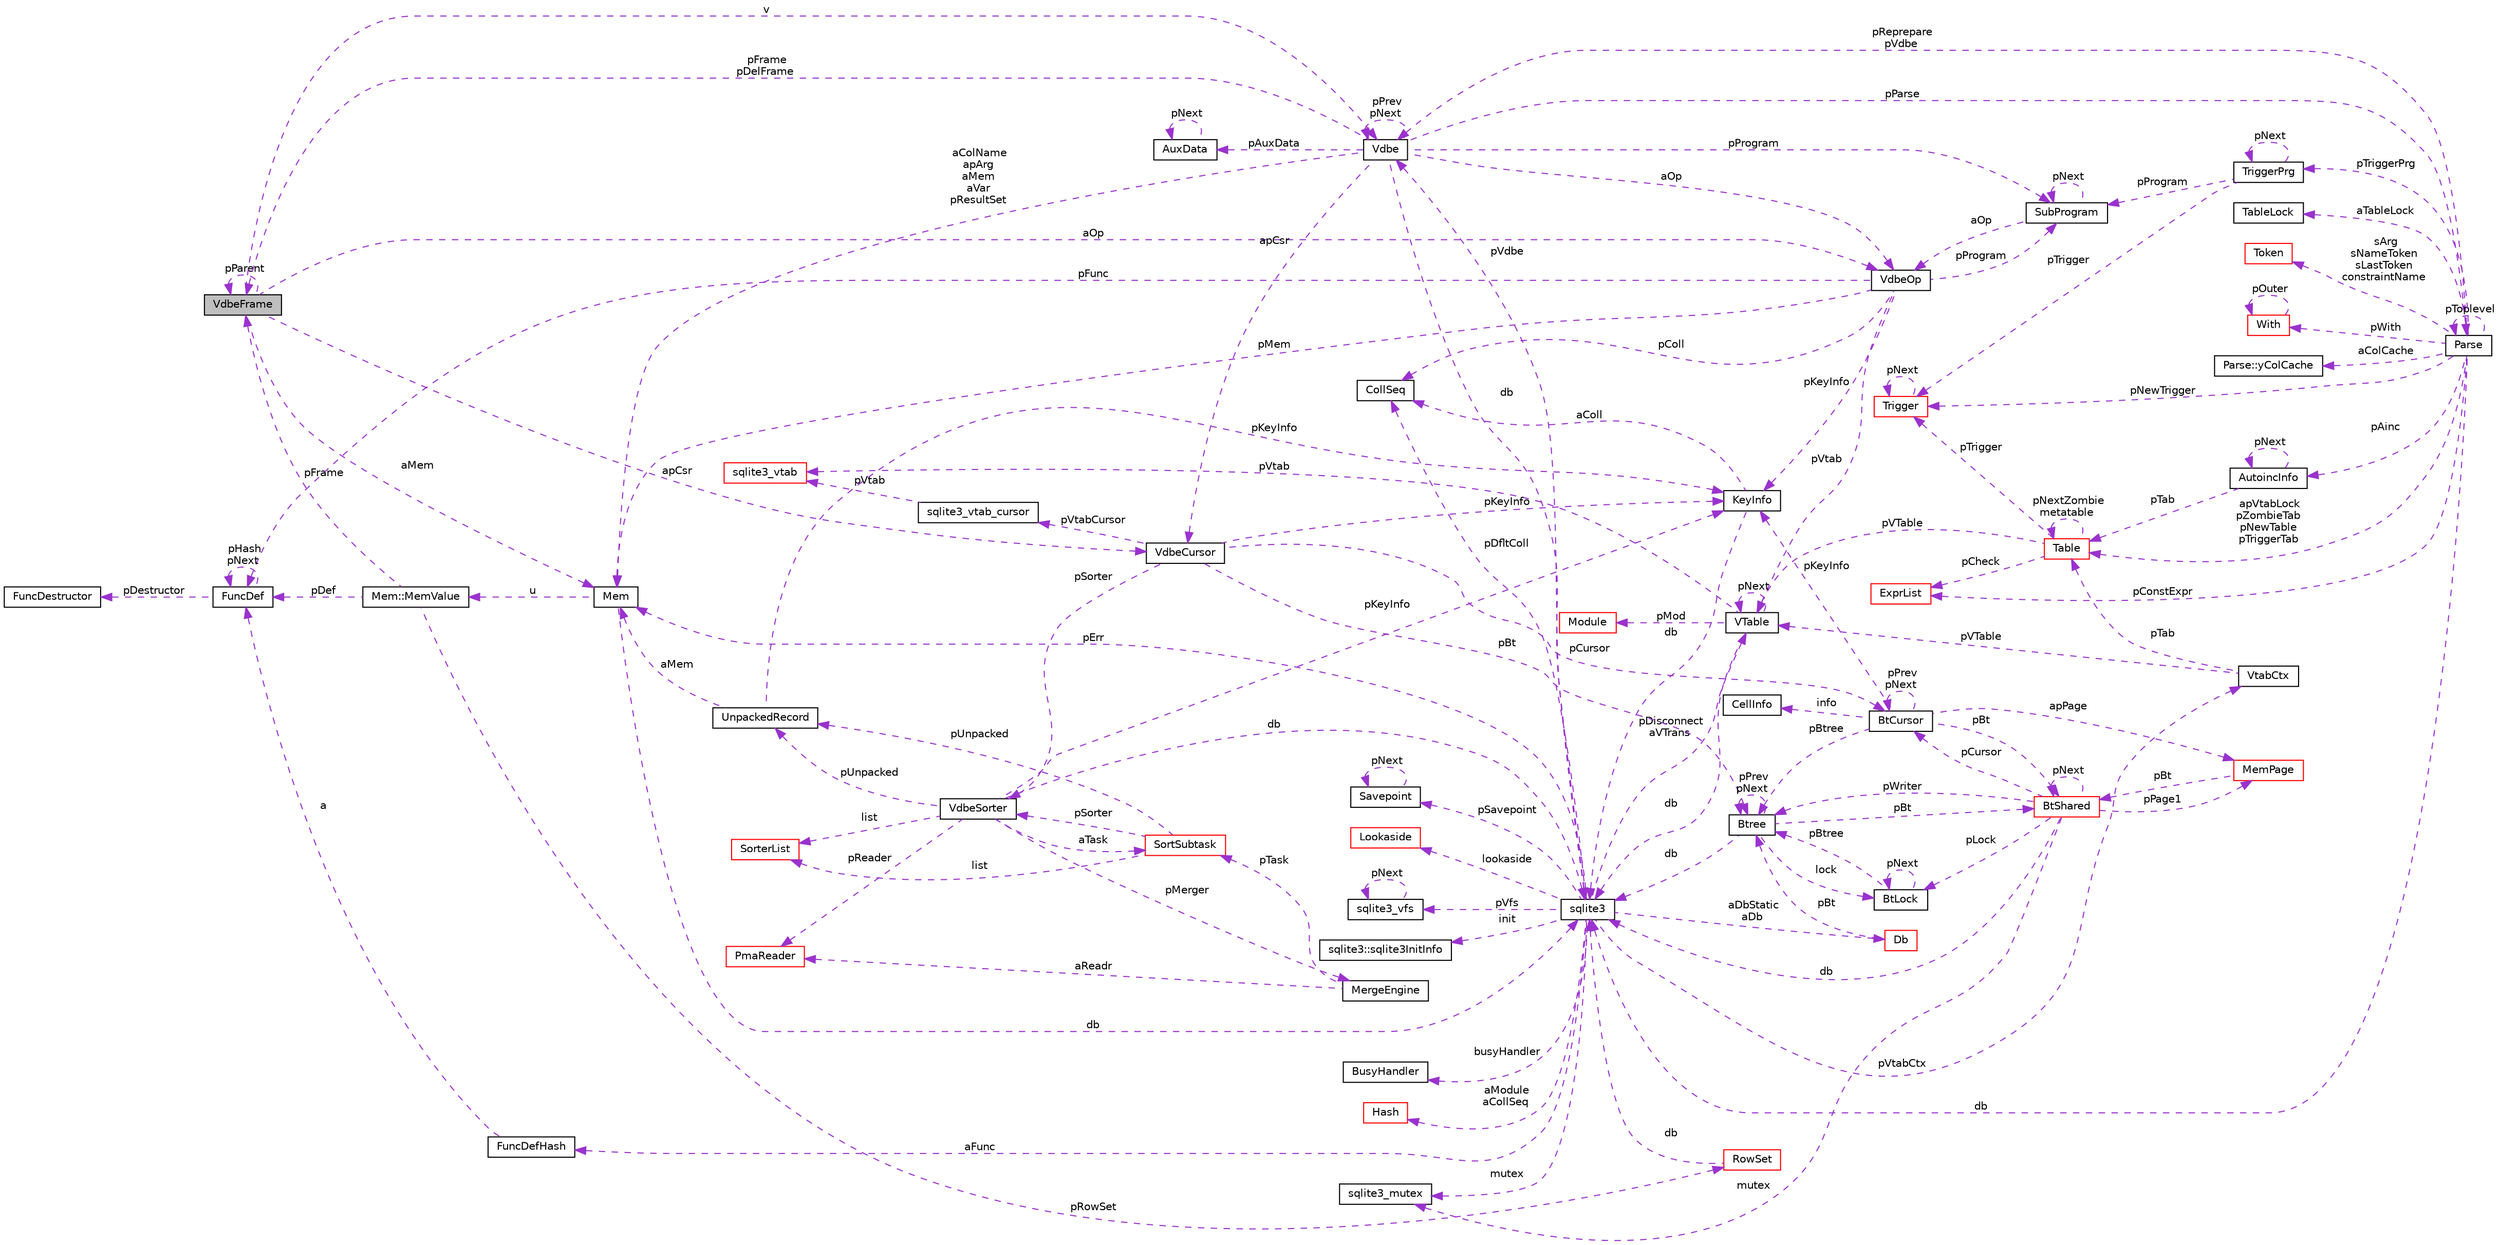 digraph "VdbeFrame"
{
  edge [fontname="Helvetica",fontsize="10",labelfontname="Helvetica",labelfontsize="10"];
  node [fontname="Helvetica",fontsize="10",shape=record];
  rankdir="LR";
  Node1 [label="VdbeFrame",height=0.2,width=0.4,color="black", fillcolor="grey75", style="filled", fontcolor="black"];
  Node2 -> Node1 [dir="back",color="darkorchid3",fontsize="10",style="dashed",label=" aMem" ,fontname="Helvetica"];
  Node2 [label="Mem",height=0.2,width=0.4,color="black", fillcolor="white", style="filled",URL="$struct_mem.html"];
  Node3 -> Node2 [dir="back",color="darkorchid3",fontsize="10",style="dashed",label=" u" ,fontname="Helvetica"];
  Node3 [label="Mem::MemValue",height=0.2,width=0.4,color="black", fillcolor="white", style="filled",URL="$union_mem_1_1_mem_value.html"];
  Node1 -> Node3 [dir="back",color="darkorchid3",fontsize="10",style="dashed",label=" pFrame" ,fontname="Helvetica"];
  Node4 -> Node3 [dir="back",color="darkorchid3",fontsize="10",style="dashed",label=" pRowSet" ,fontname="Helvetica"];
  Node4 [label="RowSet",height=0.2,width=0.4,color="red", fillcolor="white", style="filled",URL="$struct_row_set.html"];
  Node5 -> Node4 [dir="back",color="darkorchid3",fontsize="10",style="dashed",label=" db" ,fontname="Helvetica"];
  Node5 [label="sqlite3",height=0.2,width=0.4,color="black", fillcolor="white", style="filled",URL="$structsqlite3.html"];
  Node2 -> Node5 [dir="back",color="darkorchid3",fontsize="10",style="dashed",label=" pErr" ,fontname="Helvetica"];
  Node6 -> Node5 [dir="back",color="darkorchid3",fontsize="10",style="dashed",label=" pVdbe" ,fontname="Helvetica"];
  Node6 [label="Vdbe",height=0.2,width=0.4,color="black", fillcolor="white", style="filled",URL="$struct_vdbe.html"];
  Node6 -> Node6 [dir="back",color="darkorchid3",fontsize="10",style="dashed",label=" pPrev\npNext" ,fontname="Helvetica"];
  Node2 -> Node6 [dir="back",color="darkorchid3",fontsize="10",style="dashed",label=" aColName\napArg\naMem\naVar\npResultSet" ,fontname="Helvetica"];
  Node5 -> Node6 [dir="back",color="darkorchid3",fontsize="10",style="dashed",label=" db" ,fontname="Helvetica"];
  Node1 -> Node6 [dir="back",color="darkorchid3",fontsize="10",style="dashed",label=" pFrame\npDelFrame" ,fontname="Helvetica"];
  Node7 -> Node6 [dir="back",color="darkorchid3",fontsize="10",style="dashed",label=" pAuxData" ,fontname="Helvetica"];
  Node7 [label="AuxData",height=0.2,width=0.4,color="black", fillcolor="white", style="filled",URL="$struct_aux_data.html"];
  Node7 -> Node7 [dir="back",color="darkorchid3",fontsize="10",style="dashed",label=" pNext" ,fontname="Helvetica"];
  Node8 -> Node6 [dir="back",color="darkorchid3",fontsize="10",style="dashed",label=" pProgram" ,fontname="Helvetica"];
  Node8 [label="SubProgram",height=0.2,width=0.4,color="black", fillcolor="white", style="filled",URL="$struct_sub_program.html"];
  Node8 -> Node8 [dir="back",color="darkorchid3",fontsize="10",style="dashed",label=" pNext" ,fontname="Helvetica"];
  Node9 -> Node8 [dir="back",color="darkorchid3",fontsize="10",style="dashed",label=" aOp" ,fontname="Helvetica"];
  Node9 [label="VdbeOp",height=0.2,width=0.4,color="black", fillcolor="white", style="filled",URL="$struct_vdbe_op.html"];
  Node2 -> Node9 [dir="back",color="darkorchid3",fontsize="10",style="dashed",label=" pMem" ,fontname="Helvetica"];
  Node10 -> Node9 [dir="back",color="darkorchid3",fontsize="10",style="dashed",label=" pColl" ,fontname="Helvetica"];
  Node10 [label="CollSeq",height=0.2,width=0.4,color="black", fillcolor="white", style="filled",URL="$struct_coll_seq.html"];
  Node11 -> Node9 [dir="back",color="darkorchid3",fontsize="10",style="dashed",label=" pVtab" ,fontname="Helvetica"];
  Node11 [label="VTable",height=0.2,width=0.4,color="black", fillcolor="white", style="filled",URL="$struct_v_table.html"];
  Node5 -> Node11 [dir="back",color="darkorchid3",fontsize="10",style="dashed",label=" db" ,fontname="Helvetica"];
  Node11 -> Node11 [dir="back",color="darkorchid3",fontsize="10",style="dashed",label=" pNext" ,fontname="Helvetica"];
  Node12 -> Node11 [dir="back",color="darkorchid3",fontsize="10",style="dashed",label=" pMod" ,fontname="Helvetica"];
  Node12 [label="Module",height=0.2,width=0.4,color="red", fillcolor="white", style="filled",URL="$struct_module.html"];
  Node13 -> Node11 [dir="back",color="darkorchid3",fontsize="10",style="dashed",label=" pVtab" ,fontname="Helvetica"];
  Node13 [label="sqlite3_vtab",height=0.2,width=0.4,color="red", fillcolor="white", style="filled",URL="$structsqlite3__vtab.html"];
  Node8 -> Node9 [dir="back",color="darkorchid3",fontsize="10",style="dashed",label=" pProgram" ,fontname="Helvetica"];
  Node14 -> Node9 [dir="back",color="darkorchid3",fontsize="10",style="dashed",label=" pKeyInfo" ,fontname="Helvetica"];
  Node14 [label="KeyInfo",height=0.2,width=0.4,color="black", fillcolor="white", style="filled",URL="$struct_key_info.html"];
  Node5 -> Node14 [dir="back",color="darkorchid3",fontsize="10",style="dashed",label=" db" ,fontname="Helvetica"];
  Node10 -> Node14 [dir="back",color="darkorchid3",fontsize="10",style="dashed",label=" aColl" ,fontname="Helvetica"];
  Node15 -> Node9 [dir="back",color="darkorchid3",fontsize="10",style="dashed",label=" pFunc" ,fontname="Helvetica"];
  Node15 [label="FuncDef",height=0.2,width=0.4,color="black", fillcolor="white", style="filled",URL="$struct_func_def.html"];
  Node16 -> Node15 [dir="back",color="darkorchid3",fontsize="10",style="dashed",label=" pDestructor" ,fontname="Helvetica"];
  Node16 [label="FuncDestructor",height=0.2,width=0.4,color="black", fillcolor="white", style="filled",URL="$struct_func_destructor.html"];
  Node15 -> Node15 [dir="back",color="darkorchid3",fontsize="10",style="dashed",label=" pHash\npNext" ,fontname="Helvetica"];
  Node17 -> Node6 [dir="back",color="darkorchid3",fontsize="10",style="dashed",label=" apCsr" ,fontname="Helvetica"];
  Node17 [label="VdbeCursor",height=0.2,width=0.4,color="black", fillcolor="white", style="filled",URL="$struct_vdbe_cursor.html"];
  Node18 -> Node17 [dir="back",color="darkorchid3",fontsize="10",style="dashed",label=" pCursor" ,fontname="Helvetica"];
  Node18 [label="BtCursor",height=0.2,width=0.4,color="black", fillcolor="white", style="filled",URL="$struct_bt_cursor.html"];
  Node18 -> Node18 [dir="back",color="darkorchid3",fontsize="10",style="dashed",label=" pPrev\npNext" ,fontname="Helvetica"];
  Node19 -> Node18 [dir="back",color="darkorchid3",fontsize="10",style="dashed",label=" info" ,fontname="Helvetica"];
  Node19 [label="CellInfo",height=0.2,width=0.4,color="black", fillcolor="white", style="filled",URL="$struct_cell_info.html"];
  Node20 -> Node18 [dir="back",color="darkorchid3",fontsize="10",style="dashed",label=" pBt" ,fontname="Helvetica"];
  Node20 [label="BtShared",height=0.2,width=0.4,color="red", fillcolor="white", style="filled",URL="$struct_bt_shared.html"];
  Node18 -> Node20 [dir="back",color="darkorchid3",fontsize="10",style="dashed",label=" pCursor" ,fontname="Helvetica"];
  Node20 -> Node20 [dir="back",color="darkorchid3",fontsize="10",style="dashed",label=" pNext" ,fontname="Helvetica"];
  Node5 -> Node20 [dir="back",color="darkorchid3",fontsize="10",style="dashed",label=" db" ,fontname="Helvetica"];
  Node21 -> Node20 [dir="back",color="darkorchid3",fontsize="10",style="dashed",label=" mutex" ,fontname="Helvetica"];
  Node21 [label="sqlite3_mutex",height=0.2,width=0.4,color="black", fillcolor="white", style="filled",URL="$structsqlite3__mutex.html"];
  Node22 -> Node20 [dir="back",color="darkorchid3",fontsize="10",style="dashed",label=" pLock" ,fontname="Helvetica"];
  Node22 [label="BtLock",height=0.2,width=0.4,color="black", fillcolor="white", style="filled",URL="$struct_bt_lock.html"];
  Node22 -> Node22 [dir="back",color="darkorchid3",fontsize="10",style="dashed",label=" pNext" ,fontname="Helvetica"];
  Node23 -> Node22 [dir="back",color="darkorchid3",fontsize="10",style="dashed",label=" pBtree" ,fontname="Helvetica"];
  Node23 [label="Btree",height=0.2,width=0.4,color="black", fillcolor="white", style="filled",URL="$struct_btree.html"];
  Node20 -> Node23 [dir="back",color="darkorchid3",fontsize="10",style="dashed",label=" pBt" ,fontname="Helvetica"];
  Node5 -> Node23 [dir="back",color="darkorchid3",fontsize="10",style="dashed",label=" db" ,fontname="Helvetica"];
  Node22 -> Node23 [dir="back",color="darkorchid3",fontsize="10",style="dashed",label=" lock" ,fontname="Helvetica"];
  Node23 -> Node23 [dir="back",color="darkorchid3",fontsize="10",style="dashed",label=" pPrev\npNext" ,fontname="Helvetica"];
  Node24 -> Node20 [dir="back",color="darkorchid3",fontsize="10",style="dashed",label=" pPage1" ,fontname="Helvetica"];
  Node24 [label="MemPage",height=0.2,width=0.4,color="red", fillcolor="white", style="filled",URL="$struct_mem_page.html"];
  Node20 -> Node24 [dir="back",color="darkorchid3",fontsize="10",style="dashed",label=" pBt" ,fontname="Helvetica"];
  Node23 -> Node20 [dir="back",color="darkorchid3",fontsize="10",style="dashed",label=" pWriter" ,fontname="Helvetica"];
  Node24 -> Node18 [dir="back",color="darkorchid3",fontsize="10",style="dashed",label=" apPage" ,fontname="Helvetica"];
  Node14 -> Node18 [dir="back",color="darkorchid3",fontsize="10",style="dashed",label=" pKeyInfo" ,fontname="Helvetica"];
  Node23 -> Node18 [dir="back",color="darkorchid3",fontsize="10",style="dashed",label=" pBtree" ,fontname="Helvetica"];
  Node25 -> Node17 [dir="back",color="darkorchid3",fontsize="10",style="dashed",label=" pVtabCursor" ,fontname="Helvetica"];
  Node25 [label="sqlite3_vtab_cursor",height=0.2,width=0.4,color="black", fillcolor="white", style="filled",URL="$structsqlite3__vtab__cursor.html"];
  Node13 -> Node25 [dir="back",color="darkorchid3",fontsize="10",style="dashed",label=" pVtab" ,fontname="Helvetica"];
  Node26 -> Node17 [dir="back",color="darkorchid3",fontsize="10",style="dashed",label=" pSorter" ,fontname="Helvetica"];
  Node26 [label="VdbeSorter",height=0.2,width=0.4,color="black", fillcolor="white", style="filled",URL="$struct_vdbe_sorter.html"];
  Node27 -> Node26 [dir="back",color="darkorchid3",fontsize="10",style="dashed",label=" list" ,fontname="Helvetica"];
  Node27 [label="SorterList",height=0.2,width=0.4,color="red", fillcolor="white", style="filled",URL="$struct_sorter_list.html"];
  Node5 -> Node26 [dir="back",color="darkorchid3",fontsize="10",style="dashed",label=" db" ,fontname="Helvetica"];
  Node28 -> Node26 [dir="back",color="darkorchid3",fontsize="10",style="dashed",label=" pMerger" ,fontname="Helvetica"];
  Node28 [label="MergeEngine",height=0.2,width=0.4,color="black", fillcolor="white", style="filled",URL="$struct_merge_engine.html"];
  Node29 -> Node28 [dir="back",color="darkorchid3",fontsize="10",style="dashed",label=" aReadr" ,fontname="Helvetica"];
  Node29 [label="PmaReader",height=0.2,width=0.4,color="red", fillcolor="white", style="filled",URL="$struct_pma_reader.html"];
  Node30 -> Node28 [dir="back",color="darkorchid3",fontsize="10",style="dashed",label=" pTask" ,fontname="Helvetica"];
  Node30 [label="SortSubtask",height=0.2,width=0.4,color="red", fillcolor="white", style="filled",URL="$struct_sort_subtask.html"];
  Node27 -> Node30 [dir="back",color="darkorchid3",fontsize="10",style="dashed",label=" list" ,fontname="Helvetica"];
  Node26 -> Node30 [dir="back",color="darkorchid3",fontsize="10",style="dashed",label=" pSorter" ,fontname="Helvetica"];
  Node31 -> Node30 [dir="back",color="darkorchid3",fontsize="10",style="dashed",label=" pUnpacked" ,fontname="Helvetica"];
  Node31 [label="UnpackedRecord",height=0.2,width=0.4,color="black", fillcolor="white", style="filled",URL="$struct_unpacked_record.html"];
  Node2 -> Node31 [dir="back",color="darkorchid3",fontsize="10",style="dashed",label=" aMem" ,fontname="Helvetica"];
  Node14 -> Node31 [dir="back",color="darkorchid3",fontsize="10",style="dashed",label=" pKeyInfo" ,fontname="Helvetica"];
  Node29 -> Node26 [dir="back",color="darkorchid3",fontsize="10",style="dashed",label=" pReader" ,fontname="Helvetica"];
  Node14 -> Node26 [dir="back",color="darkorchid3",fontsize="10",style="dashed",label=" pKeyInfo" ,fontname="Helvetica"];
  Node31 -> Node26 [dir="back",color="darkorchid3",fontsize="10",style="dashed",label=" pUnpacked" ,fontname="Helvetica"];
  Node30 -> Node26 [dir="back",color="darkorchid3",fontsize="10",style="dashed",label=" aTask" ,fontname="Helvetica"];
  Node14 -> Node17 [dir="back",color="darkorchid3",fontsize="10",style="dashed",label=" pKeyInfo" ,fontname="Helvetica"];
  Node23 -> Node17 [dir="back",color="darkorchid3",fontsize="10",style="dashed",label=" pBt" ,fontname="Helvetica"];
  Node32 -> Node6 [dir="back",color="darkorchid3",fontsize="10",style="dashed",label=" pParse" ,fontname="Helvetica"];
  Node32 [label="Parse",height=0.2,width=0.4,color="black", fillcolor="white", style="filled",URL="$struct_parse.html"];
  Node6 -> Node32 [dir="back",color="darkorchid3",fontsize="10",style="dashed",label=" pReprepare\npVdbe" ,fontname="Helvetica"];
  Node5 -> Node32 [dir="back",color="darkorchid3",fontsize="10",style="dashed",label=" db" ,fontname="Helvetica"];
  Node33 -> Node32 [dir="back",color="darkorchid3",fontsize="10",style="dashed",label=" aTableLock" ,fontname="Helvetica"];
  Node33 [label="TableLock",height=0.2,width=0.4,color="black", fillcolor="white", style="filled",URL="$struct_table_lock.html"];
  Node34 -> Node32 [dir="back",color="darkorchid3",fontsize="10",style="dashed",label=" sArg\nsNameToken\nsLastToken\nconstraintName" ,fontname="Helvetica"];
  Node34 [label="Token",height=0.2,width=0.4,color="red", fillcolor="white", style="filled",URL="$struct_token.html"];
  Node35 -> Node32 [dir="back",color="darkorchid3",fontsize="10",style="dashed",label=" pWith" ,fontname="Helvetica"];
  Node35 [label="With",height=0.2,width=0.4,color="red", fillcolor="white", style="filled",URL="$struct_with.html"];
  Node35 -> Node35 [dir="back",color="darkorchid3",fontsize="10",style="dashed",label=" pOuter" ,fontname="Helvetica"];
  Node36 -> Node32 [dir="back",color="darkorchid3",fontsize="10",style="dashed",label=" aColCache" ,fontname="Helvetica"];
  Node36 [label="Parse::yColCache",height=0.2,width=0.4,color="black", fillcolor="white", style="filled",URL="$struct_parse_1_1y_col_cache.html"];
  Node37 -> Node32 [dir="back",color="darkorchid3",fontsize="10",style="dashed",label=" apVtabLock\npZombieTab\npNewTable\npTriggerTab" ,fontname="Helvetica"];
  Node37 [label="Table",height=0.2,width=0.4,color="red", fillcolor="white", style="filled",URL="$struct_table.html"];
  Node11 -> Node37 [dir="back",color="darkorchid3",fontsize="10",style="dashed",label=" pVTable" ,fontname="Helvetica"];
  Node37 -> Node37 [dir="back",color="darkorchid3",fontsize="10",style="dashed",label=" pNextZombie\nmetatable" ,fontname="Helvetica"];
  Node38 -> Node37 [dir="back",color="darkorchid3",fontsize="10",style="dashed",label=" pTrigger" ,fontname="Helvetica"];
  Node38 [label="Trigger",height=0.2,width=0.4,color="red", fillcolor="white", style="filled",URL="$struct_trigger.html"];
  Node38 -> Node38 [dir="back",color="darkorchid3",fontsize="10",style="dashed",label=" pNext" ,fontname="Helvetica"];
  Node39 -> Node37 [dir="back",color="darkorchid3",fontsize="10",style="dashed",label=" pCheck" ,fontname="Helvetica"];
  Node39 [label="ExprList",height=0.2,width=0.4,color="red", fillcolor="white", style="filled",URL="$struct_expr_list.html"];
  Node38 -> Node32 [dir="back",color="darkorchid3",fontsize="10",style="dashed",label=" pNewTrigger" ,fontname="Helvetica"];
  Node40 -> Node32 [dir="back",color="darkorchid3",fontsize="10",style="dashed",label=" pTriggerPrg" ,fontname="Helvetica"];
  Node40 [label="TriggerPrg",height=0.2,width=0.4,color="black", fillcolor="white", style="filled",URL="$struct_trigger_prg.html"];
  Node8 -> Node40 [dir="back",color="darkorchid3",fontsize="10",style="dashed",label=" pProgram" ,fontname="Helvetica"];
  Node38 -> Node40 [dir="back",color="darkorchid3",fontsize="10",style="dashed",label=" pTrigger" ,fontname="Helvetica"];
  Node40 -> Node40 [dir="back",color="darkorchid3",fontsize="10",style="dashed",label=" pNext" ,fontname="Helvetica"];
  Node41 -> Node32 [dir="back",color="darkorchid3",fontsize="10",style="dashed",label=" pAinc" ,fontname="Helvetica"];
  Node41 [label="AutoincInfo",height=0.2,width=0.4,color="black", fillcolor="white", style="filled",URL="$struct_autoinc_info.html"];
  Node37 -> Node41 [dir="back",color="darkorchid3",fontsize="10",style="dashed",label=" pTab" ,fontname="Helvetica"];
  Node41 -> Node41 [dir="back",color="darkorchid3",fontsize="10",style="dashed",label=" pNext" ,fontname="Helvetica"];
  Node39 -> Node32 [dir="back",color="darkorchid3",fontsize="10",style="dashed",label=" pConstExpr" ,fontname="Helvetica"];
  Node32 -> Node32 [dir="back",color="darkorchid3",fontsize="10",style="dashed",label=" pToplevel" ,fontname="Helvetica"];
  Node9 -> Node6 [dir="back",color="darkorchid3",fontsize="10",style="dashed",label=" aOp" ,fontname="Helvetica"];
  Node42 -> Node5 [dir="back",color="darkorchid3",fontsize="10",style="dashed",label=" pSavepoint" ,fontname="Helvetica"];
  Node42 [label="Savepoint",height=0.2,width=0.4,color="black", fillcolor="white", style="filled",URL="$struct_savepoint.html"];
  Node42 -> Node42 [dir="back",color="darkorchid3",fontsize="10",style="dashed",label=" pNext" ,fontname="Helvetica"];
  Node43 -> Node5 [dir="back",color="darkorchid3",fontsize="10",style="dashed",label=" aFunc" ,fontname="Helvetica"];
  Node43 [label="FuncDefHash",height=0.2,width=0.4,color="black", fillcolor="white", style="filled",URL="$struct_func_def_hash.html"];
  Node15 -> Node43 [dir="back",color="darkorchid3",fontsize="10",style="dashed",label=" a" ,fontname="Helvetica"];
  Node44 -> Node5 [dir="back",color="darkorchid3",fontsize="10",style="dashed",label=" lookaside" ,fontname="Helvetica"];
  Node44 [label="Lookaside",height=0.2,width=0.4,color="red", fillcolor="white", style="filled",URL="$struct_lookaside.html"];
  Node21 -> Node5 [dir="back",color="darkorchid3",fontsize="10",style="dashed",label=" mutex" ,fontname="Helvetica"];
  Node45 -> Node5 [dir="back",color="darkorchid3",fontsize="10",style="dashed",label=" pVfs" ,fontname="Helvetica"];
  Node45 [label="sqlite3_vfs",height=0.2,width=0.4,color="black", fillcolor="white", style="filled",URL="$structsqlite3__vfs.html"];
  Node45 -> Node45 [dir="back",color="darkorchid3",fontsize="10",style="dashed",label=" pNext" ,fontname="Helvetica"];
  Node46 -> Node5 [dir="back",color="darkorchid3",fontsize="10",style="dashed",label=" init" ,fontname="Helvetica"];
  Node46 [label="sqlite3::sqlite3InitInfo",height=0.2,width=0.4,color="black", fillcolor="white", style="filled",URL="$structsqlite3_1_1sqlite3_init_info.html"];
  Node47 -> Node5 [dir="back",color="darkorchid3",fontsize="10",style="dashed",label=" busyHandler" ,fontname="Helvetica"];
  Node47 [label="BusyHandler",height=0.2,width=0.4,color="black", fillcolor="white", style="filled",URL="$struct_busy_handler.html"];
  Node48 -> Node5 [dir="back",color="darkorchid3",fontsize="10",style="dashed",label=" pVtabCtx" ,fontname="Helvetica"];
  Node48 [label="VtabCtx",height=0.2,width=0.4,color="black", fillcolor="white", style="filled",URL="$struct_vtab_ctx.html"];
  Node11 -> Node48 [dir="back",color="darkorchid3",fontsize="10",style="dashed",label=" pVTable" ,fontname="Helvetica"];
  Node37 -> Node48 [dir="back",color="darkorchid3",fontsize="10",style="dashed",label=" pTab" ,fontname="Helvetica"];
  Node10 -> Node5 [dir="back",color="darkorchid3",fontsize="10",style="dashed",label=" pDfltColl" ,fontname="Helvetica"];
  Node11 -> Node5 [dir="back",color="darkorchid3",fontsize="10",style="dashed",label=" pDisconnect\naVTrans" ,fontname="Helvetica"];
  Node49 -> Node5 [dir="back",color="darkorchid3",fontsize="10",style="dashed",label=" aDbStatic\naDb" ,fontname="Helvetica"];
  Node49 [label="Db",height=0.2,width=0.4,color="red", fillcolor="white", style="filled",URL="$struct_db.html"];
  Node23 -> Node49 [dir="back",color="darkorchid3",fontsize="10",style="dashed",label=" pBt" ,fontname="Helvetica"];
  Node50 -> Node5 [dir="back",color="darkorchid3",fontsize="10",style="dashed",label=" aModule\naCollSeq" ,fontname="Helvetica"];
  Node50 [label="Hash",height=0.2,width=0.4,color="red", fillcolor="white", style="filled",URL="$struct_hash.html"];
  Node15 -> Node3 [dir="back",color="darkorchid3",fontsize="10",style="dashed",label=" pDef" ,fontname="Helvetica"];
  Node5 -> Node2 [dir="back",color="darkorchid3",fontsize="10",style="dashed",label=" db" ,fontname="Helvetica"];
  Node6 -> Node1 [dir="back",color="darkorchid3",fontsize="10",style="dashed",label=" v" ,fontname="Helvetica"];
  Node1 -> Node1 [dir="back",color="darkorchid3",fontsize="10",style="dashed",label=" pParent" ,fontname="Helvetica"];
  Node17 -> Node1 [dir="back",color="darkorchid3",fontsize="10",style="dashed",label=" apCsr" ,fontname="Helvetica"];
  Node9 -> Node1 [dir="back",color="darkorchid3",fontsize="10",style="dashed",label=" aOp" ,fontname="Helvetica"];
}
